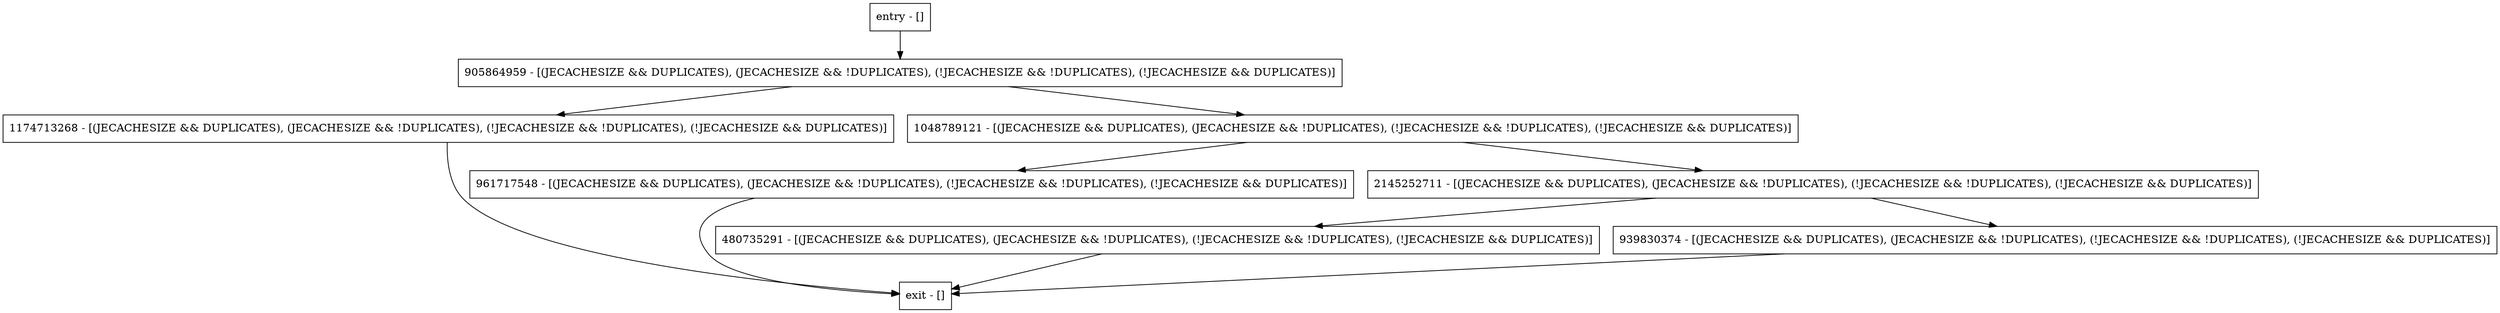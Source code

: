 digraph getStorageSize {
node [shape=record];
entry [label="entry - []"];
exit [label="exit - []"];
961717548 [label="961717548 - [(JECACHESIZE && DUPLICATES), (JECACHESIZE && !DUPLICATES), (!JECACHESIZE && !DUPLICATES), (!JECACHESIZE && DUPLICATES)]"];
905864959 [label="905864959 - [(JECACHESIZE && DUPLICATES), (JECACHESIZE && !DUPLICATES), (!JECACHESIZE && !DUPLICATES), (!JECACHESIZE && DUPLICATES)]"];
2145252711 [label="2145252711 - [(JECACHESIZE && DUPLICATES), (JECACHESIZE && !DUPLICATES), (!JECACHESIZE && !DUPLICATES), (!JECACHESIZE && DUPLICATES)]"];
480735291 [label="480735291 - [(JECACHESIZE && DUPLICATES), (JECACHESIZE && !DUPLICATES), (!JECACHESIZE && !DUPLICATES), (!JECACHESIZE && DUPLICATES)]"];
1174713268 [label="1174713268 - [(JECACHESIZE && DUPLICATES), (JECACHESIZE && !DUPLICATES), (!JECACHESIZE && !DUPLICATES), (!JECACHESIZE && DUPLICATES)]"];
939830374 [label="939830374 - [(JECACHESIZE && DUPLICATES), (JECACHESIZE && !DUPLICATES), (!JECACHESIZE && !DUPLICATES), (!JECACHESIZE && DUPLICATES)]"];
1048789121 [label="1048789121 - [(JECACHESIZE && DUPLICATES), (JECACHESIZE && !DUPLICATES), (!JECACHESIZE && !DUPLICATES), (!JECACHESIZE && DUPLICATES)]"];
entry;
exit;
entry -> 905864959;
961717548 -> exit;
905864959 -> 1174713268;
905864959 -> 1048789121;
2145252711 -> 480735291;
2145252711 -> 939830374;
480735291 -> exit;
1174713268 -> exit;
939830374 -> exit;
1048789121 -> 961717548;
1048789121 -> 2145252711;
}
